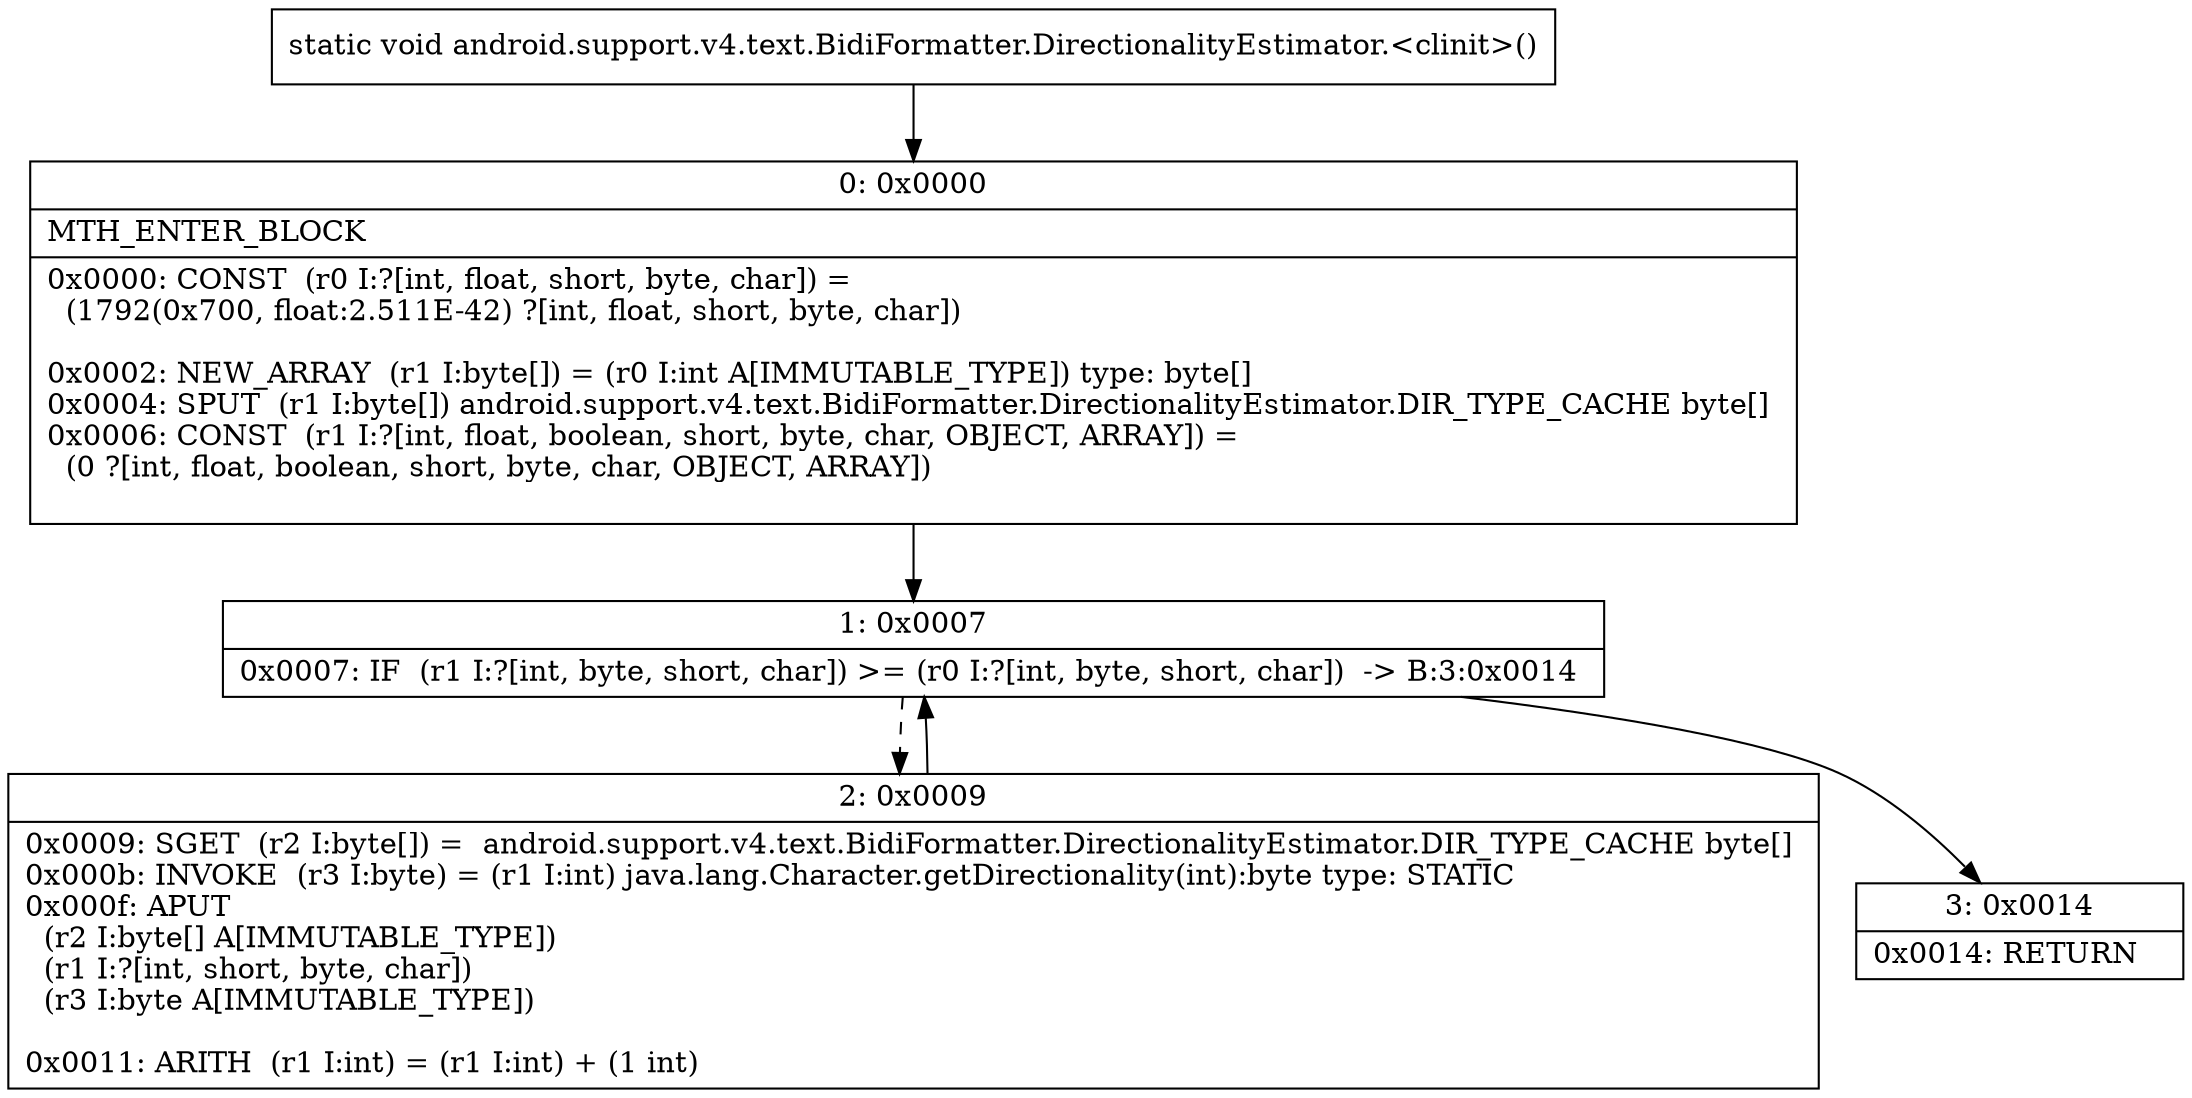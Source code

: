 digraph "CFG forandroid.support.v4.text.BidiFormatter.DirectionalityEstimator.\<clinit\>()V" {
Node_0 [shape=record,label="{0\:\ 0x0000|MTH_ENTER_BLOCK\l|0x0000: CONST  (r0 I:?[int, float, short, byte, char]) = \l  (1792(0x700, float:2.511E\-42) ?[int, float, short, byte, char])\l \l0x0002: NEW_ARRAY  (r1 I:byte[]) = (r0 I:int A[IMMUTABLE_TYPE]) type: byte[] \l0x0004: SPUT  (r1 I:byte[]) android.support.v4.text.BidiFormatter.DirectionalityEstimator.DIR_TYPE_CACHE byte[] \l0x0006: CONST  (r1 I:?[int, float, boolean, short, byte, char, OBJECT, ARRAY]) = \l  (0 ?[int, float, boolean, short, byte, char, OBJECT, ARRAY])\l \l}"];
Node_1 [shape=record,label="{1\:\ 0x0007|0x0007: IF  (r1 I:?[int, byte, short, char]) \>= (r0 I:?[int, byte, short, char])  \-\> B:3:0x0014 \l}"];
Node_2 [shape=record,label="{2\:\ 0x0009|0x0009: SGET  (r2 I:byte[]) =  android.support.v4.text.BidiFormatter.DirectionalityEstimator.DIR_TYPE_CACHE byte[] \l0x000b: INVOKE  (r3 I:byte) = (r1 I:int) java.lang.Character.getDirectionality(int):byte type: STATIC \l0x000f: APUT  \l  (r2 I:byte[] A[IMMUTABLE_TYPE])\l  (r1 I:?[int, short, byte, char])\l  (r3 I:byte A[IMMUTABLE_TYPE])\l \l0x0011: ARITH  (r1 I:int) = (r1 I:int) + (1 int) \l}"];
Node_3 [shape=record,label="{3\:\ 0x0014|0x0014: RETURN   \l}"];
MethodNode[shape=record,label="{static void android.support.v4.text.BidiFormatter.DirectionalityEstimator.\<clinit\>() }"];
MethodNode -> Node_0;
Node_0 -> Node_1;
Node_1 -> Node_2[style=dashed];
Node_1 -> Node_3;
Node_2 -> Node_1;
}

